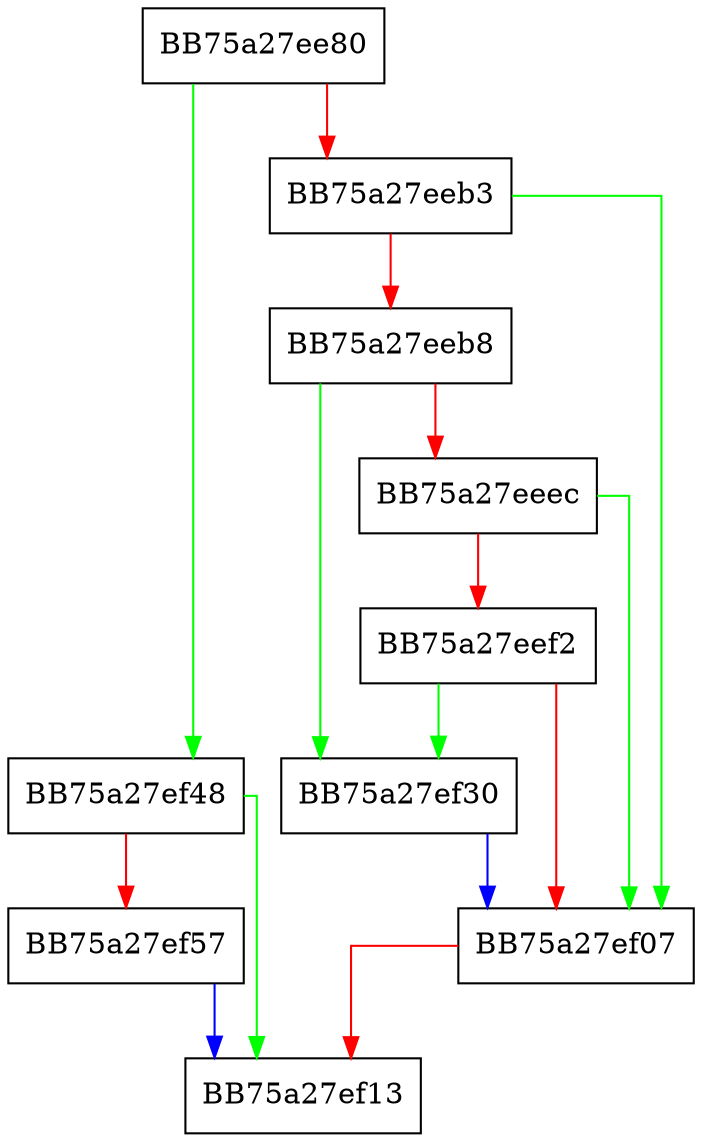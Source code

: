 digraph bindText {
  node [shape="box"];
  graph [splines=ortho];
  BB75a27ee80 -> BB75a27ef48 [color="green"];
  BB75a27ee80 -> BB75a27eeb3 [color="red"];
  BB75a27eeb3 -> BB75a27ef07 [color="green"];
  BB75a27eeb3 -> BB75a27eeb8 [color="red"];
  BB75a27eeb8 -> BB75a27ef30 [color="green"];
  BB75a27eeb8 -> BB75a27eeec [color="red"];
  BB75a27eeec -> BB75a27ef07 [color="green"];
  BB75a27eeec -> BB75a27eef2 [color="red"];
  BB75a27eef2 -> BB75a27ef30 [color="green"];
  BB75a27eef2 -> BB75a27ef07 [color="red"];
  BB75a27ef07 -> BB75a27ef13 [color="red"];
  BB75a27ef30 -> BB75a27ef07 [color="blue"];
  BB75a27ef48 -> BB75a27ef13 [color="green"];
  BB75a27ef48 -> BB75a27ef57 [color="red"];
  BB75a27ef57 -> BB75a27ef13 [color="blue"];
}